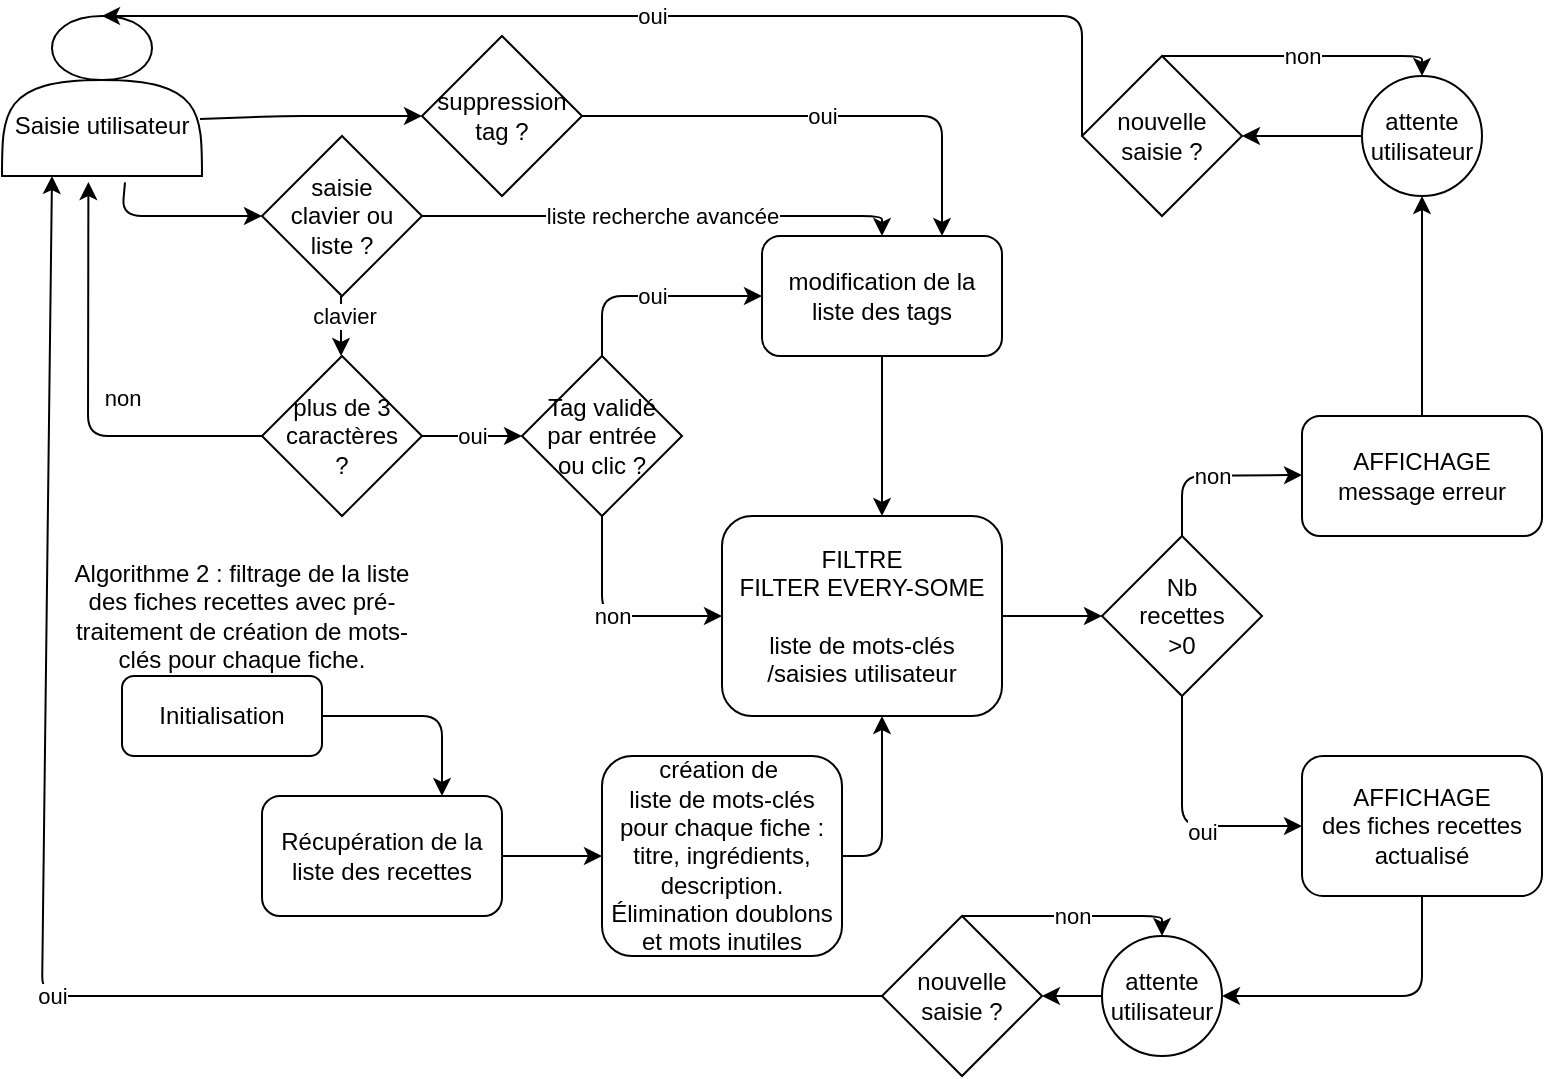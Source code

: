 <mxfile>
    <diagram id="C5RBs43oDa-KdzZeNtuy" name="Page-1">
        <mxGraphModel dx="862" dy="609" grid="1" gridSize="10" guides="1" tooltips="1" connect="1" arrows="1" fold="1" page="1" pageScale="1" pageWidth="827" pageHeight="1169" math="0" shadow="0">
            <root>
                <mxCell id="WIyWlLk6GJQsqaUBKTNV-0"/>
                <mxCell id="WIyWlLk6GJQsqaUBKTNV-1" parent="WIyWlLk6GJQsqaUBKTNV-0"/>
                <mxCell id="124" style="edgeStyle=none;html=1;exitX=1;exitY=0.5;exitDx=0;exitDy=0;" parent="WIyWlLk6GJQsqaUBKTNV-1" source="33" edge="1">
                    <mxGeometry relative="1" as="geometry">
                        <Array as="points">
                            <mxPoint x="450" y="460"/>
                        </Array>
                        <mxPoint x="450" y="390" as="targetPoint"/>
                    </mxGeometry>
                </mxCell>
                <mxCell id="33" value="création de&amp;nbsp;&lt;br&gt;liste de mots-clés pour chaque fiche : titre, ingrédients, description. Élimination doublons et mots inutiles" style="rounded=1;whiteSpace=wrap;html=1;" parent="WIyWlLk6GJQsqaUBKTNV-1" vertex="1">
                    <mxGeometry x="310" y="410" width="120" height="100" as="geometry"/>
                </mxCell>
                <mxCell id="70" value="Initialisation" style="rounded=1;whiteSpace=wrap;html=1;" parent="WIyWlLk6GJQsqaUBKTNV-1" vertex="1">
                    <mxGeometry x="70" y="370" width="100" height="40" as="geometry"/>
                </mxCell>
                <mxCell id="71" style="edgeStyle=none;html=1;exitX=0.615;exitY=1.04;exitDx=0;exitDy=0;entryX=0;entryY=0.5;entryDx=0;entryDy=0;exitPerimeter=0;" parent="WIyWlLk6GJQsqaUBKTNV-1" source="72" target="93" edge="1">
                    <mxGeometry relative="1" as="geometry">
                        <Array as="points">
                            <mxPoint x="70" y="140"/>
                        </Array>
                    </mxGeometry>
                </mxCell>
                <mxCell id="72" value="&lt;br&gt;&lt;br&gt;Saisie utilisateur" style="shape=actor;whiteSpace=wrap;html=1;fontFamily=Helvetica;fontSize=12;fontColor=default;align=center;strokeColor=default;fillColor=default;" parent="WIyWlLk6GJQsqaUBKTNV-1" vertex="1">
                    <mxGeometry x="10" y="40" width="100" height="80" as="geometry"/>
                </mxCell>
                <mxCell id="73" value="plus de 3 caractères&lt;br&gt;?" style="rhombus;whiteSpace=wrap;html=1;" parent="WIyWlLk6GJQsqaUBKTNV-1" vertex="1">
                    <mxGeometry x="140" y="210" width="80" height="80" as="geometry"/>
                </mxCell>
                <mxCell id="74" value="Tag validé&lt;br&gt;par entrée&lt;br&gt;ou clic ?" style="rhombus;whiteSpace=wrap;html=1;" parent="WIyWlLk6GJQsqaUBKTNV-1" vertex="1">
                    <mxGeometry x="270" y="210" width="80" height="80" as="geometry"/>
                </mxCell>
                <mxCell id="75" value="FILTRE&lt;br&gt;FILTER EVERY-SOME&lt;br&gt;&lt;br&gt;liste de mots-clés&lt;br&gt;/saisies utilisateur" style="rounded=1;whiteSpace=wrap;html=1;" parent="WIyWlLk6GJQsqaUBKTNV-1" vertex="1">
                    <mxGeometry x="370" y="290" width="140" height="100" as="geometry"/>
                </mxCell>
                <mxCell id="76" value="modification de la liste des tags" style="rounded=1;whiteSpace=wrap;html=1;" parent="WIyWlLk6GJQsqaUBKTNV-1" vertex="1">
                    <mxGeometry x="390" y="150" width="120" height="60" as="geometry"/>
                </mxCell>
                <mxCell id="77" value="" style="endArrow=classic;html=1;exitX=0.5;exitY=0;exitDx=0;exitDy=0;entryX=0;entryY=0.5;entryDx=0;entryDy=0;" parent="WIyWlLk6GJQsqaUBKTNV-1" source="74" target="76" edge="1">
                    <mxGeometry relative="1" as="geometry">
                        <mxPoint x="320" y="440" as="sourcePoint"/>
                        <mxPoint x="420" y="440" as="targetPoint"/>
                        <Array as="points">
                            <mxPoint x="310" y="180"/>
                        </Array>
                    </mxGeometry>
                </mxCell>
                <mxCell id="78" value="oui" style="edgeLabel;resizable=0;html=1;align=center;verticalAlign=middle;" parent="77" connectable="0" vertex="1">
                    <mxGeometry relative="1" as="geometry"/>
                </mxCell>
                <mxCell id="79" value="" style="endArrow=classic;html=1;exitX=0.5;exitY=1;exitDx=0;exitDy=0;entryX=0;entryY=0.5;entryDx=0;entryDy=0;" parent="WIyWlLk6GJQsqaUBKTNV-1" source="74" target="75" edge="1">
                    <mxGeometry relative="1" as="geometry">
                        <mxPoint x="280" y="420" as="sourcePoint"/>
                        <mxPoint x="380" y="420" as="targetPoint"/>
                        <Array as="points">
                            <mxPoint x="310" y="340"/>
                        </Array>
                    </mxGeometry>
                </mxCell>
                <mxCell id="80" value="non" style="edgeLabel;resizable=0;html=1;align=center;verticalAlign=middle;" parent="79" connectable="0" vertex="1">
                    <mxGeometry relative="1" as="geometry"/>
                </mxCell>
                <mxCell id="81" value="" style="endArrow=classic;html=1;exitX=0.5;exitY=1;exitDx=0;exitDy=0;" parent="WIyWlLk6GJQsqaUBKTNV-1" source="76" edge="1">
                    <mxGeometry width="50" height="50" relative="1" as="geometry">
                        <mxPoint x="460" y="350" as="sourcePoint"/>
                        <mxPoint x="450" y="290" as="targetPoint"/>
                    </mxGeometry>
                </mxCell>
                <mxCell id="82" value="Nb&lt;br&gt;recettes&lt;br&gt;&amp;gt;0" style="rhombus;whiteSpace=wrap;html=1;" parent="WIyWlLk6GJQsqaUBKTNV-1" vertex="1">
                    <mxGeometry x="560" y="300" width="80" height="80" as="geometry"/>
                </mxCell>
                <mxCell id="83" value="" style="endArrow=classic;html=1;entryX=0;entryY=0.5;entryDx=0;entryDy=0;exitX=1;exitY=0.5;exitDx=0;exitDy=0;" parent="WIyWlLk6GJQsqaUBKTNV-1" source="75" target="82" edge="1">
                    <mxGeometry width="50" height="50" relative="1" as="geometry">
                        <mxPoint x="460" y="330" as="sourcePoint"/>
                        <mxPoint x="510" y="280" as="targetPoint"/>
                    </mxGeometry>
                </mxCell>
                <mxCell id="84" style="edgeStyle=none;html=1;exitX=0.5;exitY=1;exitDx=0;exitDy=0;entryX=1;entryY=0.5;entryDx=0;entryDy=0;" parent="WIyWlLk6GJQsqaUBKTNV-1" source="85" target="112" edge="1">
                    <mxGeometry relative="1" as="geometry">
                        <mxPoint x="650" y="530" as="targetPoint"/>
                        <Array as="points">
                            <mxPoint x="720" y="530"/>
                        </Array>
                    </mxGeometry>
                </mxCell>
                <mxCell id="85" value="AFFICHAGE&lt;br&gt;des fiches recettes&lt;br&gt;actualisé" style="rounded=1;whiteSpace=wrap;html=1;" parent="WIyWlLk6GJQsqaUBKTNV-1" vertex="1">
                    <mxGeometry x="660" y="410" width="120" height="70" as="geometry"/>
                </mxCell>
                <mxCell id="86" value="" style="endArrow=classic;html=1;exitX=0.5;exitY=1;exitDx=0;exitDy=0;entryX=0;entryY=0.5;entryDx=0;entryDy=0;" parent="WIyWlLk6GJQsqaUBKTNV-1" source="82" target="85" edge="1">
                    <mxGeometry relative="1" as="geometry">
                        <mxPoint x="680" y="320" as="sourcePoint"/>
                        <mxPoint x="780" y="320" as="targetPoint"/>
                        <Array as="points">
                            <mxPoint x="600" y="445"/>
                        </Array>
                    </mxGeometry>
                </mxCell>
                <mxCell id="87" value="oui" style="edgeLabel;resizable=0;html=1;align=center;verticalAlign=middle;" parent="86" connectable="0" vertex="1">
                    <mxGeometry relative="1" as="geometry">
                        <mxPoint x="10" y="5" as="offset"/>
                    </mxGeometry>
                </mxCell>
                <mxCell id="88" value="Récupération de la&lt;br&gt;liste des recettes" style="rounded=1;whiteSpace=wrap;html=1;" parent="WIyWlLk6GJQsqaUBKTNV-1" vertex="1">
                    <mxGeometry x="140" y="430" width="120" height="60" as="geometry"/>
                </mxCell>
                <mxCell id="89" style="edgeStyle=none;html=1;exitX=1;exitY=0.5;exitDx=0;exitDy=0;entryX=0;entryY=0.5;entryDx=0;entryDy=0;" parent="WIyWlLk6GJQsqaUBKTNV-1" source="88" target="33" edge="1">
                    <mxGeometry relative="1" as="geometry">
                        <Array as="points">
                            <mxPoint x="290" y="460"/>
                        </Array>
                        <mxPoint x="420" y="460" as="sourcePoint"/>
                        <mxPoint x="290" y="420" as="targetPoint"/>
                    </mxGeometry>
                </mxCell>
                <mxCell id="90" value="" style="endArrow=classic;html=1;exitX=1;exitY=0.5;exitDx=0;exitDy=0;entryX=0.75;entryY=0;entryDx=0;entryDy=0;" parent="WIyWlLk6GJQsqaUBKTNV-1" source="70" target="88" edge="1">
                    <mxGeometry width="50" height="50" relative="1" as="geometry">
                        <mxPoint x="460" y="310" as="sourcePoint"/>
                        <mxPoint x="510" y="260" as="targetPoint"/>
                        <Array as="points">
                            <mxPoint x="230" y="390"/>
                        </Array>
                    </mxGeometry>
                </mxCell>
                <mxCell id="91" value="" style="endArrow=classic;html=1;entryX=0.432;entryY=1.038;entryDx=0;entryDy=0;entryPerimeter=0;exitX=0;exitY=0.5;exitDx=0;exitDy=0;" parent="WIyWlLk6GJQsqaUBKTNV-1" source="73" target="72" edge="1">
                    <mxGeometry relative="1" as="geometry">
                        <mxPoint x="240" y="300" as="sourcePoint"/>
                        <mxPoint x="530" y="290" as="targetPoint"/>
                        <Array as="points">
                            <mxPoint x="53" y="250"/>
                        </Array>
                    </mxGeometry>
                </mxCell>
                <mxCell id="92" value="non" style="edgeLabel;resizable=0;html=1;align=center;verticalAlign=middle;" parent="91" connectable="0" vertex="1">
                    <mxGeometry relative="1" as="geometry">
                        <mxPoint x="17" y="1" as="offset"/>
                    </mxGeometry>
                </mxCell>
                <mxCell id="93" value="saisie&lt;br&gt;clavier ou&lt;br&gt;liste ?" style="rhombus;whiteSpace=wrap;html=1;" parent="WIyWlLk6GJQsqaUBKTNV-1" vertex="1">
                    <mxGeometry x="140" y="100" width="80" height="80" as="geometry"/>
                </mxCell>
                <mxCell id="94" value="" style="endArrow=classic;html=1;exitX=0.5;exitY=1;exitDx=0;exitDy=0;entryX=0.5;entryY=0;entryDx=0;entryDy=0;" parent="WIyWlLk6GJQsqaUBKTNV-1" edge="1">
                    <mxGeometry relative="1" as="geometry">
                        <mxPoint x="179.5" y="180" as="sourcePoint"/>
                        <mxPoint x="179.5" y="210" as="targetPoint"/>
                        <Array as="points"/>
                    </mxGeometry>
                </mxCell>
                <mxCell id="95" value="clavier" style="edgeLabel;resizable=0;html=1;align=center;verticalAlign=middle;" parent="94" connectable="0" vertex="1">
                    <mxGeometry relative="1" as="geometry">
                        <mxPoint x="1" y="-5" as="offset"/>
                    </mxGeometry>
                </mxCell>
                <mxCell id="96" value="" style="endArrow=classic;html=1;exitX=1;exitY=0.5;exitDx=0;exitDy=0;entryX=0.5;entryY=0;entryDx=0;entryDy=0;" parent="WIyWlLk6GJQsqaUBKTNV-1" source="93" target="76" edge="1">
                    <mxGeometry relative="1" as="geometry">
                        <mxPoint x="290" y="100" as="sourcePoint"/>
                        <mxPoint x="390" y="100" as="targetPoint"/>
                        <Array as="points">
                            <mxPoint x="450" y="140"/>
                        </Array>
                    </mxGeometry>
                </mxCell>
                <mxCell id="97" value="liste recherche avancée" style="edgeLabel;resizable=0;html=1;align=center;verticalAlign=middle;" parent="96" connectable="0" vertex="1">
                    <mxGeometry relative="1" as="geometry"/>
                </mxCell>
                <mxCell id="98" value="" style="endArrow=classic;html=1;exitX=1;exitY=0.5;exitDx=0;exitDy=0;entryX=0;entryY=0.5;entryDx=0;entryDy=0;" parent="WIyWlLk6GJQsqaUBKTNV-1" source="73" target="74" edge="1">
                    <mxGeometry relative="1" as="geometry">
                        <mxPoint x="360" y="270" as="sourcePoint"/>
                        <mxPoint x="460" y="270" as="targetPoint"/>
                    </mxGeometry>
                </mxCell>
                <mxCell id="99" value="oui" style="edgeLabel;resizable=0;html=1;align=center;verticalAlign=middle;" parent="98" connectable="0" vertex="1">
                    <mxGeometry relative="1" as="geometry"/>
                </mxCell>
                <mxCell id="100" style="edgeStyle=none;html=1;exitX=0.5;exitY=0;exitDx=0;exitDy=0;entryX=0.5;entryY=1;entryDx=0;entryDy=0;" parent="WIyWlLk6GJQsqaUBKTNV-1" source="101" target="116" edge="1">
                    <mxGeometry relative="1" as="geometry">
                        <mxPoint x="720" y="210" as="targetPoint"/>
                    </mxGeometry>
                </mxCell>
                <mxCell id="101" value="AFFICHAGE&lt;br&gt;message erreur" style="rounded=1;whiteSpace=wrap;html=1;" parent="WIyWlLk6GJQsqaUBKTNV-1" vertex="1">
                    <mxGeometry x="660" y="240" width="120" height="60" as="geometry"/>
                </mxCell>
                <mxCell id="102" value="suppression&lt;br&gt;tag ?" style="rhombus;whiteSpace=wrap;html=1;" parent="WIyWlLk6GJQsqaUBKTNV-1" vertex="1">
                    <mxGeometry x="220" y="50" width="80" height="80" as="geometry"/>
                </mxCell>
                <mxCell id="103" value="" style="endArrow=classic;html=1;exitX=1;exitY=0.5;exitDx=0;exitDy=0;entryX=0.75;entryY=0;entryDx=0;entryDy=0;" parent="WIyWlLk6GJQsqaUBKTNV-1" source="102" target="76" edge="1">
                    <mxGeometry relative="1" as="geometry">
                        <mxPoint x="360" y="260" as="sourcePoint"/>
                        <mxPoint x="460" y="260" as="targetPoint"/>
                        <Array as="points">
                            <mxPoint x="480" y="90"/>
                        </Array>
                    </mxGeometry>
                </mxCell>
                <mxCell id="104" value="oui" style="edgeLabel;resizable=0;html=1;align=center;verticalAlign=middle;" parent="103" connectable="0" vertex="1">
                    <mxGeometry relative="1" as="geometry"/>
                </mxCell>
                <mxCell id="105" value="" style="endArrow=classic;html=1;exitX=0.5;exitY=0;exitDx=0;exitDy=0;" parent="WIyWlLk6GJQsqaUBKTNV-1" source="82" edge="1">
                    <mxGeometry relative="1" as="geometry">
                        <mxPoint x="560" y="269.5" as="sourcePoint"/>
                        <mxPoint x="660" y="269.5" as="targetPoint"/>
                        <Array as="points">
                            <mxPoint x="600" y="270"/>
                        </Array>
                    </mxGeometry>
                </mxCell>
                <mxCell id="106" value="non" style="edgeLabel;resizable=0;html=1;align=center;verticalAlign=middle;" parent="105" connectable="0" vertex="1">
                    <mxGeometry relative="1" as="geometry"/>
                </mxCell>
                <mxCell id="107" value="" style="endArrow=classic;html=1;entryX=0;entryY=0.5;entryDx=0;entryDy=0;exitX=0.99;exitY=0.644;exitDx=0;exitDy=0;exitPerimeter=0;" parent="WIyWlLk6GJQsqaUBKTNV-1" source="72" target="102" edge="1">
                    <mxGeometry relative="1" as="geometry">
                        <mxPoint x="100" y="70" as="sourcePoint"/>
                        <mxPoint x="80" y="70" as="targetPoint"/>
                        <Array as="points">
                            <mxPoint x="150" y="90"/>
                        </Array>
                    </mxGeometry>
                </mxCell>
                <mxCell id="108" value="nouvelle&lt;br&gt;saisie ?" style="rhombus;whiteSpace=wrap;html=1;" parent="WIyWlLk6GJQsqaUBKTNV-1" vertex="1">
                    <mxGeometry x="450" y="490" width="80" height="80" as="geometry"/>
                </mxCell>
                <mxCell id="109" value="" style="endArrow=classic;html=1;exitX=0;exitY=0.5;exitDx=0;exitDy=0;entryX=0.25;entryY=1;entryDx=0;entryDy=0;" parent="WIyWlLk6GJQsqaUBKTNV-1" source="108" target="72" edge="1">
                    <mxGeometry relative="1" as="geometry">
                        <mxPoint x="360" y="340" as="sourcePoint"/>
                        <mxPoint x="460" y="340" as="targetPoint"/>
                        <Array as="points">
                            <mxPoint x="30" y="530"/>
                        </Array>
                    </mxGeometry>
                </mxCell>
                <mxCell id="110" value="oui" style="edgeLabel;resizable=0;html=1;align=center;verticalAlign=middle;" parent="109" connectable="0" vertex="1">
                    <mxGeometry relative="1" as="geometry"/>
                </mxCell>
                <mxCell id="111" style="edgeStyle=none;html=1;exitX=0;exitY=0.5;exitDx=0;exitDy=0;entryX=1;entryY=0.5;entryDx=0;entryDy=0;" parent="WIyWlLk6GJQsqaUBKTNV-1" source="112" target="108" edge="1">
                    <mxGeometry relative="1" as="geometry"/>
                </mxCell>
                <mxCell id="112" value="attente&lt;br&gt;utilisateur" style="ellipse;whiteSpace=wrap;html=1;aspect=fixed;" parent="WIyWlLk6GJQsqaUBKTNV-1" vertex="1">
                    <mxGeometry x="560" y="500" width="60" height="60" as="geometry"/>
                </mxCell>
                <mxCell id="113" value="" style="endArrow=classic;html=1;exitX=0.5;exitY=0;exitDx=0;exitDy=0;entryX=0.5;entryY=0;entryDx=0;entryDy=0;" parent="WIyWlLk6GJQsqaUBKTNV-1" source="108" target="112" edge="1">
                    <mxGeometry relative="1" as="geometry">
                        <mxPoint x="490" y="480" as="sourcePoint"/>
                        <mxPoint x="560" y="440" as="targetPoint"/>
                        <Array as="points">
                            <mxPoint x="590" y="490"/>
                        </Array>
                    </mxGeometry>
                </mxCell>
                <mxCell id="114" value="non" style="edgeLabel;resizable=0;html=1;align=center;verticalAlign=middle;" parent="113" connectable="0" vertex="1">
                    <mxGeometry relative="1" as="geometry"/>
                </mxCell>
                <mxCell id="115" style="edgeStyle=none;html=1;exitX=0;exitY=0.5;exitDx=0;exitDy=0;entryX=1;entryY=0.5;entryDx=0;entryDy=0;" parent="WIyWlLk6GJQsqaUBKTNV-1" source="116" target="119" edge="1">
                    <mxGeometry relative="1" as="geometry"/>
                </mxCell>
                <mxCell id="116" value="attente&lt;br&gt;utilisateur" style="ellipse;whiteSpace=wrap;html=1;aspect=fixed;" parent="WIyWlLk6GJQsqaUBKTNV-1" vertex="1">
                    <mxGeometry x="690" y="70" width="60" height="60" as="geometry"/>
                </mxCell>
                <mxCell id="117" value="Algorithme 2 : filtrage de la liste des fiches recettes avec pré-traitement de création de mots-clés pour chaque fiche." style="text;strokeColor=none;align=center;fillColor=none;html=1;verticalAlign=middle;whiteSpace=wrap;rounded=0;" parent="WIyWlLk6GJQsqaUBKTNV-1" vertex="1">
                    <mxGeometry x="40" y="320" width="180" height="40" as="geometry"/>
                </mxCell>
                <mxCell id="118" style="edgeStyle=none;html=1;exitX=0;exitY=0.5;exitDx=0;exitDy=0;entryX=0;entryY=0.5;entryDx=0;entryDy=0;" parent="WIyWlLk6GJQsqaUBKTNV-1" source="102" target="102" edge="1">
                    <mxGeometry relative="1" as="geometry"/>
                </mxCell>
                <mxCell id="119" value="nouvelle&lt;br&gt;saisie ?" style="rhombus;whiteSpace=wrap;html=1;" parent="WIyWlLk6GJQsqaUBKTNV-1" vertex="1">
                    <mxGeometry x="550" y="60" width="80" height="80" as="geometry"/>
                </mxCell>
                <mxCell id="120" value="" style="endArrow=classic;html=1;exitX=0.5;exitY=0;exitDx=0;exitDy=0;entryX=0.5;entryY=0;entryDx=0;entryDy=0;" parent="WIyWlLk6GJQsqaUBKTNV-1" source="119" target="116" edge="1">
                    <mxGeometry relative="1" as="geometry">
                        <mxPoint x="360" y="290" as="sourcePoint"/>
                        <mxPoint x="460" y="290" as="targetPoint"/>
                        <Array as="points">
                            <mxPoint x="720" y="60"/>
                        </Array>
                    </mxGeometry>
                </mxCell>
                <mxCell id="121" value="non" style="edgeLabel;resizable=0;html=1;align=center;verticalAlign=middle;" parent="120" connectable="0" vertex="1">
                    <mxGeometry relative="1" as="geometry"/>
                </mxCell>
                <mxCell id="122" value="" style="endArrow=classic;html=1;exitX=0;exitY=0.5;exitDx=0;exitDy=0;entryX=0.5;entryY=0;entryDx=0;entryDy=0;" parent="WIyWlLk6GJQsqaUBKTNV-1" source="119" target="72" edge="1">
                    <mxGeometry relative="1" as="geometry">
                        <mxPoint x="360" y="290" as="sourcePoint"/>
                        <mxPoint x="460" y="290" as="targetPoint"/>
                        <Array as="points">
                            <mxPoint x="550" y="40"/>
                        </Array>
                    </mxGeometry>
                </mxCell>
                <mxCell id="123" value="oui" style="edgeLabel;resizable=0;html=1;align=center;verticalAlign=middle;" parent="122" connectable="0" vertex="1">
                    <mxGeometry relative="1" as="geometry"/>
                </mxCell>
            </root>
        </mxGraphModel>
    </diagram>
</mxfile>